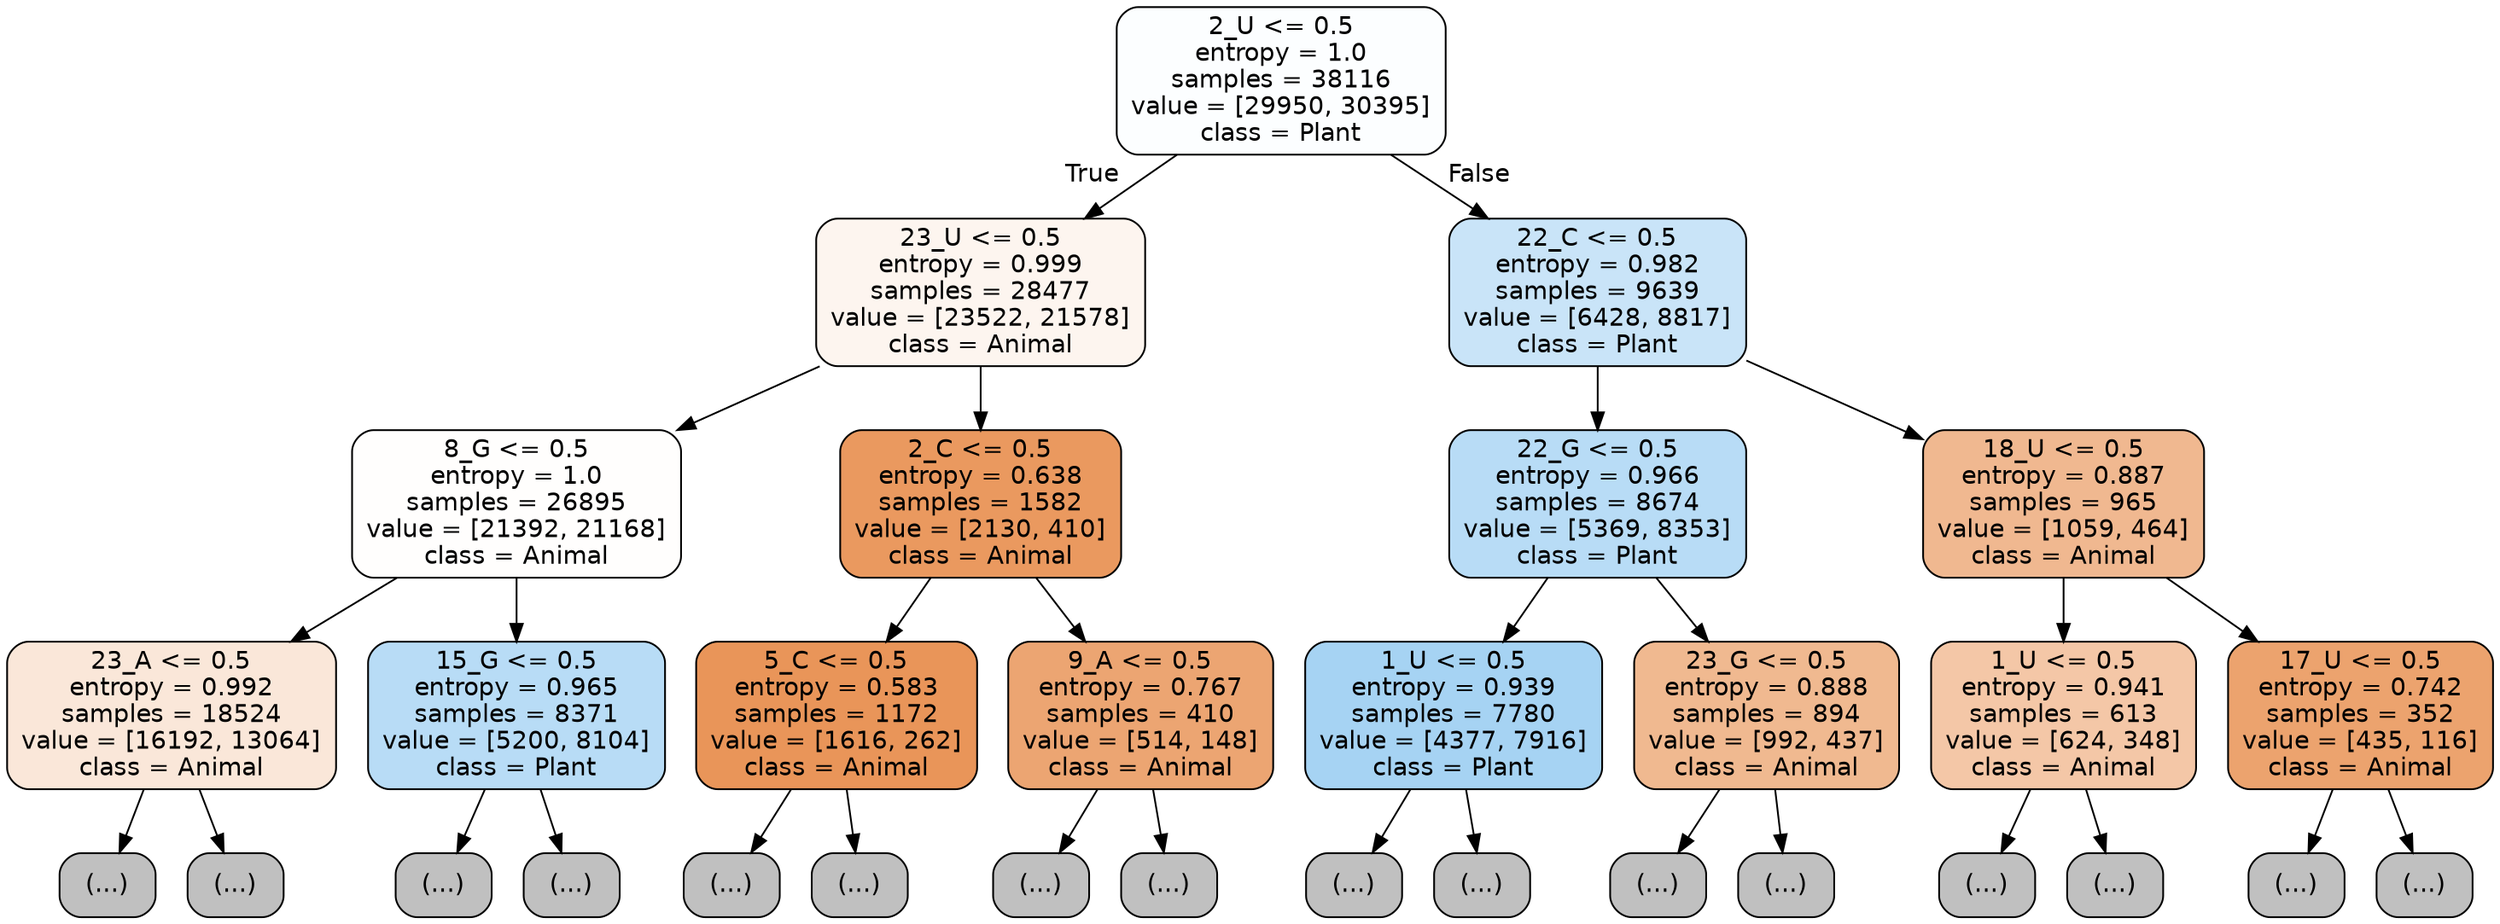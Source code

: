 digraph Tree {
node [shape=box, style="filled, rounded", color="black", fontname="helvetica"] ;
edge [fontname="helvetica"] ;
0 [label="2_U <= 0.5\nentropy = 1.0\nsamples = 38116\nvalue = [29950, 30395]\nclass = Plant", fillcolor="#fcfeff"] ;
1 [label="23_U <= 0.5\nentropy = 0.999\nsamples = 28477\nvalue = [23522, 21578]\nclass = Animal", fillcolor="#fdf5ef"] ;
0 -> 1 [labeldistance=2.5, labelangle=45, headlabel="True"] ;
2 [label="8_G <= 0.5\nentropy = 1.0\nsamples = 26895\nvalue = [21392, 21168]\nclass = Animal", fillcolor="#fffefd"] ;
1 -> 2 ;
3 [label="23_A <= 0.5\nentropy = 0.992\nsamples = 18524\nvalue = [16192, 13064]\nclass = Animal", fillcolor="#fae7d9"] ;
2 -> 3 ;
4 [label="(...)", fillcolor="#C0C0C0"] ;
3 -> 4 ;
8039 [label="(...)", fillcolor="#C0C0C0"] ;
3 -> 8039 ;
8476 [label="15_G <= 0.5\nentropy = 0.965\nsamples = 8371\nvalue = [5200, 8104]\nclass = Plant", fillcolor="#b8dcf6"] ;
2 -> 8476 ;
8477 [label="(...)", fillcolor="#C0C0C0"] ;
8476 -> 8477 ;
10756 [label="(...)", fillcolor="#C0C0C0"] ;
8476 -> 10756 ;
11679 [label="2_C <= 0.5\nentropy = 0.638\nsamples = 1582\nvalue = [2130, 410]\nclass = Animal", fillcolor="#ea995f"] ;
1 -> 11679 ;
11680 [label="5_C <= 0.5\nentropy = 0.583\nsamples = 1172\nvalue = [1616, 262]\nclass = Animal", fillcolor="#e99559"] ;
11679 -> 11680 ;
11681 [label="(...)", fillcolor="#C0C0C0"] ;
11680 -> 11681 ;
11984 [label="(...)", fillcolor="#C0C0C0"] ;
11680 -> 11984 ;
12063 [label="9_A <= 0.5\nentropy = 0.767\nsamples = 410\nvalue = [514, 148]\nclass = Animal", fillcolor="#eca572"] ;
11679 -> 12063 ;
12064 [label="(...)", fillcolor="#C0C0C0"] ;
12063 -> 12064 ;
12165 [label="(...)", fillcolor="#C0C0C0"] ;
12063 -> 12165 ;
12208 [label="22_C <= 0.5\nentropy = 0.982\nsamples = 9639\nvalue = [6428, 8817]\nclass = Plant", fillcolor="#c9e4f8"] ;
0 -> 12208 [labeldistance=2.5, labelangle=-45, headlabel="False"] ;
12209 [label="22_G <= 0.5\nentropy = 0.966\nsamples = 8674\nvalue = [5369, 8353]\nclass = Plant", fillcolor="#b8dcf6"] ;
12208 -> 12209 ;
12210 [label="1_U <= 0.5\nentropy = 0.939\nsamples = 7780\nvalue = [4377, 7916]\nclass = Plant", fillcolor="#a6d3f3"] ;
12209 -> 12210 ;
12211 [label="(...)", fillcolor="#C0C0C0"] ;
12210 -> 12211 ;
14022 [label="(...)", fillcolor="#C0C0C0"] ;
12210 -> 14022 ;
15513 [label="23_G <= 0.5\nentropy = 0.888\nsamples = 894\nvalue = [992, 437]\nclass = Animal", fillcolor="#f0b990"] ;
12209 -> 15513 ;
15514 [label="(...)", fillcolor="#C0C0C0"] ;
15513 -> 15514 ;
15947 [label="(...)", fillcolor="#C0C0C0"] ;
15513 -> 15947 ;
16004 [label="18_U <= 0.5\nentropy = 0.887\nsamples = 965\nvalue = [1059, 464]\nclass = Animal", fillcolor="#f0b890"] ;
12208 -> 16004 ;
16005 [label="1_U <= 0.5\nentropy = 0.941\nsamples = 613\nvalue = [624, 348]\nclass = Animal", fillcolor="#f4c7a7"] ;
16004 -> 16005 ;
16006 [label="(...)", fillcolor="#C0C0C0"] ;
16005 -> 16006 ;
16159 [label="(...)", fillcolor="#C0C0C0"] ;
16005 -> 16159 ;
16340 [label="17_U <= 0.5\nentropy = 0.742\nsamples = 352\nvalue = [435, 116]\nclass = Animal", fillcolor="#eca36e"] ;
16004 -> 16340 ;
16341 [label="(...)", fillcolor="#C0C0C0"] ;
16340 -> 16341 ;
16406 [label="(...)", fillcolor="#C0C0C0"] ;
16340 -> 16406 ;
}